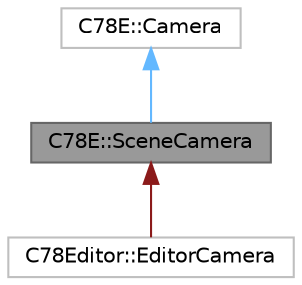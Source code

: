 digraph "C78E::SceneCamera"
{
 // LATEX_PDF_SIZE
  bgcolor="transparent";
  edge [fontname=Helvetica,fontsize=10,labelfontname=Helvetica,labelfontsize=10];
  node [fontname=Helvetica,fontsize=10,shape=box,height=0.2,width=0.4];
  Node1 [id="Node000001",label="C78E::SceneCamera",height=0.2,width=0.4,color="gray40", fillcolor="grey60", style="filled", fontcolor="black",tooltip=" "];
  Node2 -> Node1 [id="edge3_Node000001_Node000002",dir="back",color="steelblue1",style="solid",tooltip=" "];
  Node2 [id="Node000002",label="C78E::Camera",height=0.2,width=0.4,color="grey75", fillcolor="white", style="filled",URL="$d8/dbc/class_c78_e_1_1_camera.html",tooltip=" "];
  Node1 -> Node3 [id="edge4_Node000001_Node000003",dir="back",color="firebrick4",style="solid",tooltip=" "];
  Node3 [id="Node000003",label="C78Editor::EditorCamera",height=0.2,width=0.4,color="grey75", fillcolor="white", style="filled",URL="$de/dca/class_c78_editor_1_1_editor_camera.html",tooltip=" "];
}

